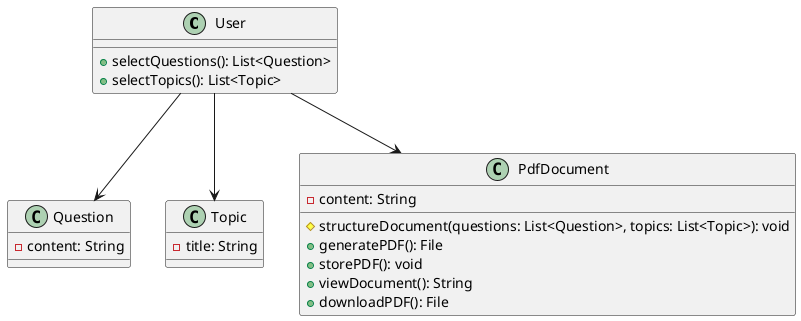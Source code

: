 @startuml
class User {
    + selectQuestions(): List<Question>
    + selectTopics(): List<Topic>
}

class Question {
    - content: String
}

class Topic {
    - title: String
}

class PdfDocument {
    - content: String
    # structureDocument(questions: List<Question>, topics: List<Topic>): void
    + generatePDF(): File
    + storePDF(): void
    + viewDocument(): String
    + downloadPDF(): File
}

User --> Question
User --> Topic
User --> PdfDocument
@enduml